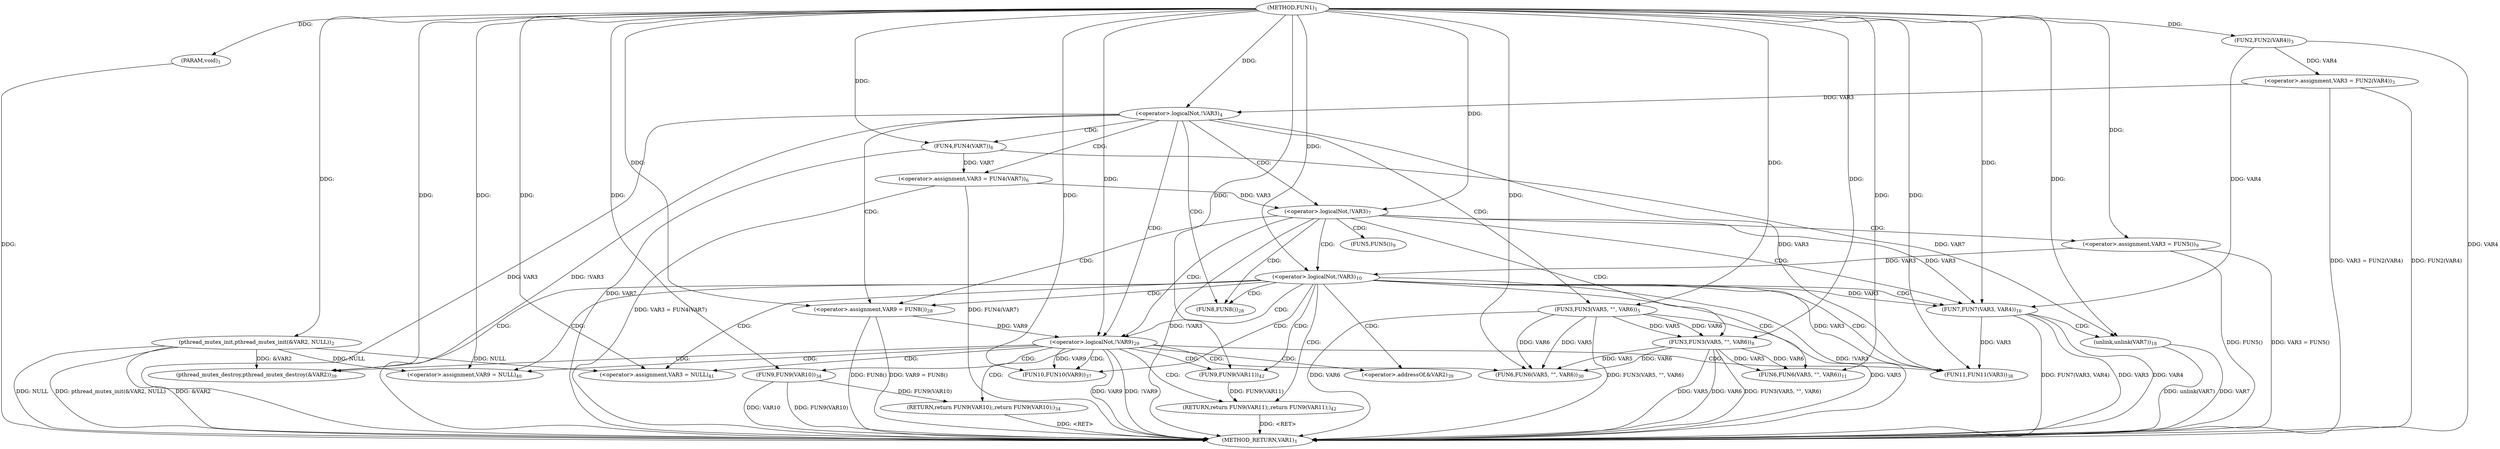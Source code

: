 digraph "FUN1" {  
"8" [label = <(METHOD,FUN1)<SUB>1</SUB>> ]
"90" [label = <(METHOD_RETURN,VAR1)<SUB>1</SUB>> ]
"9" [label = <(PARAM,void)<SUB>1</SUB>> ]
"11" [label = <(pthread_mutex_init,pthread_mutex_init(&amp;VAR2, NULL))<SUB>2</SUB>> ]
"15" [label = <(&lt;operator&gt;.assignment,VAR3 = FUN2(VAR4))<SUB>3</SUB>> ]
"58" [label = <(&lt;operator&gt;.assignment,VAR9 = FUN8())<SUB>28</SUB>> ]
"70" [label = <(RETURN,return FUN9(VAR10);,return FUN9(VAR10);)<SUB>34</SUB>> ]
"74" [label = <(FUN10,FUN10(VAR9))<SUB>37</SUB>> ]
"76" [label = <(FUN11,FUN11(VAR3))<SUB>38</SUB>> ]
"78" [label = <(pthread_mutex_destroy,pthread_mutex_destroy(&amp;VAR2))<SUB>39</SUB>> ]
"81" [label = <(&lt;operator&gt;.assignment,VAR9 = NULL)<SUB>40</SUB>> ]
"84" [label = <(&lt;operator&gt;.assignment,VAR3 = NULL)<SUB>41</SUB>> ]
"87" [label = <(RETURN,return FUN9(VAR11);,return FUN9(VAR11);)<SUB>42</SUB>> ]
"20" [label = <(&lt;operator&gt;.logicalNot,!VAR3)<SUB>4</SUB>> ]
"62" [label = <(&lt;operator&gt;.logicalNot,!VAR9)<SUB>29</SUB>> ]
"71" [label = <(FUN9,FUN9(VAR10))<SUB>34</SUB>> ]
"88" [label = <(FUN9,FUN9(VAR11))<SUB>42</SUB>> ]
"17" [label = <(FUN2,FUN2(VAR4))<SUB>3</SUB>> ]
"23" [label = <(FUN3,FUN3(VAR5, &quot;&quot;, VAR6))<SUB>5</SUB>> ]
"27" [label = <(&lt;operator&gt;.assignment,VAR3 = FUN4(VAR7))<SUB>6</SUB>> ]
"65" [label = <(FUN6,FUN6(VAR5, &quot;&quot;, VAR6))<SUB>30</SUB>> ]
"32" [label = <(&lt;operator&gt;.logicalNot,!VAR3)<SUB>7</SUB>> ]
"52" [label = <(FUN7,FUN7(VAR3, VAR4))<SUB>16</SUB>> ]
"29" [label = <(FUN4,FUN4(VAR7))<SUB>6</SUB>> ]
"35" [label = <(FUN3,FUN3(VAR5, &quot;&quot;, VAR6))<SUB>8</SUB>> ]
"39" [label = <(&lt;operator&gt;.assignment,VAR3 = FUN5())<SUB>9</SUB>> ]
"56" [label = <(unlink,unlink(VAR7))<SUB>18</SUB>> ]
"43" [label = <(&lt;operator&gt;.logicalNot,!VAR3)<SUB>10</SUB>> ]
"46" [label = <(FUN6,FUN6(VAR5, &quot;&quot;, VAR6))<SUB>11</SUB>> ]
"60" [label = <(FUN8,FUN8())<SUB>28</SUB>> ]
"79" [label = <(&lt;operator&gt;.addressOf,&amp;VAR2)<SUB>39</SUB>> ]
"41" [label = <(FUN5,FUN5())<SUB>9</SUB>> ]
  "87" -> "90"  [ label = "DDG: &lt;RET&gt;"] 
  "70" -> "90"  [ label = "DDG: &lt;RET&gt;"] 
  "9" -> "90"  [ label = "DDG: "] 
  "11" -> "90"  [ label = "DDG: &amp;VAR2"] 
  "11" -> "90"  [ label = "DDG: NULL"] 
  "11" -> "90"  [ label = "DDG: pthread_mutex_init(&amp;VAR2, NULL)"] 
  "17" -> "90"  [ label = "DDG: VAR4"] 
  "15" -> "90"  [ label = "DDG: FUN2(VAR4)"] 
  "15" -> "90"  [ label = "DDG: VAR3 = FUN2(VAR4)"] 
  "20" -> "90"  [ label = "DDG: VAR3"] 
  "20" -> "90"  [ label = "DDG: !VAR3"] 
  "23" -> "90"  [ label = "DDG: VAR5"] 
  "23" -> "90"  [ label = "DDG: VAR6"] 
  "23" -> "90"  [ label = "DDG: FUN3(VAR5, &quot;&quot;, VAR6)"] 
  "29" -> "90"  [ label = "DDG: VAR7"] 
  "27" -> "90"  [ label = "DDG: FUN4(VAR7)"] 
  "27" -> "90"  [ label = "DDG: VAR3 = FUN4(VAR7)"] 
  "32" -> "90"  [ label = "DDG: !VAR3"] 
  "35" -> "90"  [ label = "DDG: VAR5"] 
  "35" -> "90"  [ label = "DDG: VAR6"] 
  "35" -> "90"  [ label = "DDG: FUN3(VAR5, &quot;&quot;, VAR6)"] 
  "39" -> "90"  [ label = "DDG: FUN5()"] 
  "39" -> "90"  [ label = "DDG: VAR3 = FUN5()"] 
  "43" -> "90"  [ label = "DDG: !VAR3"] 
  "52" -> "90"  [ label = "DDG: VAR3"] 
  "52" -> "90"  [ label = "DDG: VAR4"] 
  "52" -> "90"  [ label = "DDG: FUN7(VAR3, VAR4)"] 
  "56" -> "90"  [ label = "DDG: VAR7"] 
  "56" -> "90"  [ label = "DDG: unlink(VAR7)"] 
  "58" -> "90"  [ label = "DDG: FUN8()"] 
  "58" -> "90"  [ label = "DDG: VAR9 = FUN8()"] 
  "62" -> "90"  [ label = "DDG: VAR9"] 
  "62" -> "90"  [ label = "DDG: !VAR9"] 
  "71" -> "90"  [ label = "DDG: VAR10"] 
  "71" -> "90"  [ label = "DDG: FUN9(VAR10)"] 
  "8" -> "9"  [ label = "DDG: "] 
  "17" -> "15"  [ label = "DDG: VAR4"] 
  "8" -> "58"  [ label = "DDG: "] 
  "71" -> "70"  [ label = "DDG: FUN9(VAR10)"] 
  "11" -> "81"  [ label = "DDG: NULL"] 
  "8" -> "81"  [ label = "DDG: "] 
  "8" -> "84"  [ label = "DDG: "] 
  "11" -> "84"  [ label = "DDG: NULL"] 
  "88" -> "87"  [ label = "DDG: FUN9(VAR11)"] 
  "8" -> "11"  [ label = "DDG: "] 
  "62" -> "74"  [ label = "DDG: VAR9"] 
  "8" -> "74"  [ label = "DDG: "] 
  "20" -> "76"  [ label = "DDG: VAR3"] 
  "43" -> "76"  [ label = "DDG: VAR3"] 
  "52" -> "76"  [ label = "DDG: VAR3"] 
  "8" -> "76"  [ label = "DDG: "] 
  "11" -> "78"  [ label = "DDG: &amp;VAR2"] 
  "8" -> "78"  [ label = "DDG: "] 
  "8" -> "17"  [ label = "DDG: "] 
  "15" -> "20"  [ label = "DDG: VAR3"] 
  "8" -> "20"  [ label = "DDG: "] 
  "29" -> "27"  [ label = "DDG: VAR7"] 
  "58" -> "62"  [ label = "DDG: VAR9"] 
  "8" -> "62"  [ label = "DDG: "] 
  "8" -> "71"  [ label = "DDG: "] 
  "8" -> "88"  [ label = "DDG: "] 
  "8" -> "23"  [ label = "DDG: "] 
  "23" -> "65"  [ label = "DDG: VAR5"] 
  "35" -> "65"  [ label = "DDG: VAR5"] 
  "8" -> "65"  [ label = "DDG: "] 
  "23" -> "65"  [ label = "DDG: VAR6"] 
  "35" -> "65"  [ label = "DDG: VAR6"] 
  "8" -> "29"  [ label = "DDG: "] 
  "27" -> "32"  [ label = "DDG: VAR3"] 
  "8" -> "32"  [ label = "DDG: "] 
  "8" -> "39"  [ label = "DDG: "] 
  "32" -> "52"  [ label = "DDG: VAR3"] 
  "43" -> "52"  [ label = "DDG: VAR3"] 
  "8" -> "52"  [ label = "DDG: "] 
  "17" -> "52"  [ label = "DDG: VAR4"] 
  "23" -> "35"  [ label = "DDG: VAR5"] 
  "8" -> "35"  [ label = "DDG: "] 
  "23" -> "35"  [ label = "DDG: VAR6"] 
  "29" -> "56"  [ label = "DDG: VAR7"] 
  "8" -> "56"  [ label = "DDG: "] 
  "39" -> "43"  [ label = "DDG: VAR3"] 
  "8" -> "43"  [ label = "DDG: "] 
  "35" -> "46"  [ label = "DDG: VAR5"] 
  "8" -> "46"  [ label = "DDG: "] 
  "35" -> "46"  [ label = "DDG: VAR6"] 
  "20" -> "32"  [ label = "CDG: "] 
  "20" -> "60"  [ label = "CDG: "] 
  "20" -> "27"  [ label = "CDG: "] 
  "20" -> "29"  [ label = "CDG: "] 
  "20" -> "58"  [ label = "CDG: "] 
  "20" -> "23"  [ label = "CDG: "] 
  "20" -> "62"  [ label = "CDG: "] 
  "62" -> "81"  [ label = "CDG: "] 
  "62" -> "84"  [ label = "CDG: "] 
  "62" -> "74"  [ label = "CDG: "] 
  "62" -> "76"  [ label = "CDG: "] 
  "62" -> "65"  [ label = "CDG: "] 
  "62" -> "87"  [ label = "CDG: "] 
  "62" -> "79"  [ label = "CDG: "] 
  "62" -> "71"  [ label = "CDG: "] 
  "62" -> "88"  [ label = "CDG: "] 
  "62" -> "70"  [ label = "CDG: "] 
  "62" -> "78"  [ label = "CDG: "] 
  "32" -> "60"  [ label = "CDG: "] 
  "32" -> "52"  [ label = "CDG: "] 
  "32" -> "35"  [ label = "CDG: "] 
  "32" -> "43"  [ label = "CDG: "] 
  "32" -> "58"  [ label = "CDG: "] 
  "32" -> "41"  [ label = "CDG: "] 
  "32" -> "62"  [ label = "CDG: "] 
  "32" -> "39"  [ label = "CDG: "] 
  "52" -> "56"  [ label = "CDG: "] 
  "43" -> "60"  [ label = "CDG: "] 
  "43" -> "52"  [ label = "CDG: "] 
  "43" -> "46"  [ label = "CDG: "] 
  "43" -> "81"  [ label = "CDG: "] 
  "43" -> "84"  [ label = "CDG: "] 
  "43" -> "74"  [ label = "CDG: "] 
  "43" -> "76"  [ label = "CDG: "] 
  "43" -> "87"  [ label = "CDG: "] 
  "43" -> "79"  [ label = "CDG: "] 
  "43" -> "58"  [ label = "CDG: "] 
  "43" -> "88"  [ label = "CDG: "] 
  "43" -> "78"  [ label = "CDG: "] 
  "43" -> "62"  [ label = "CDG: "] 
}
